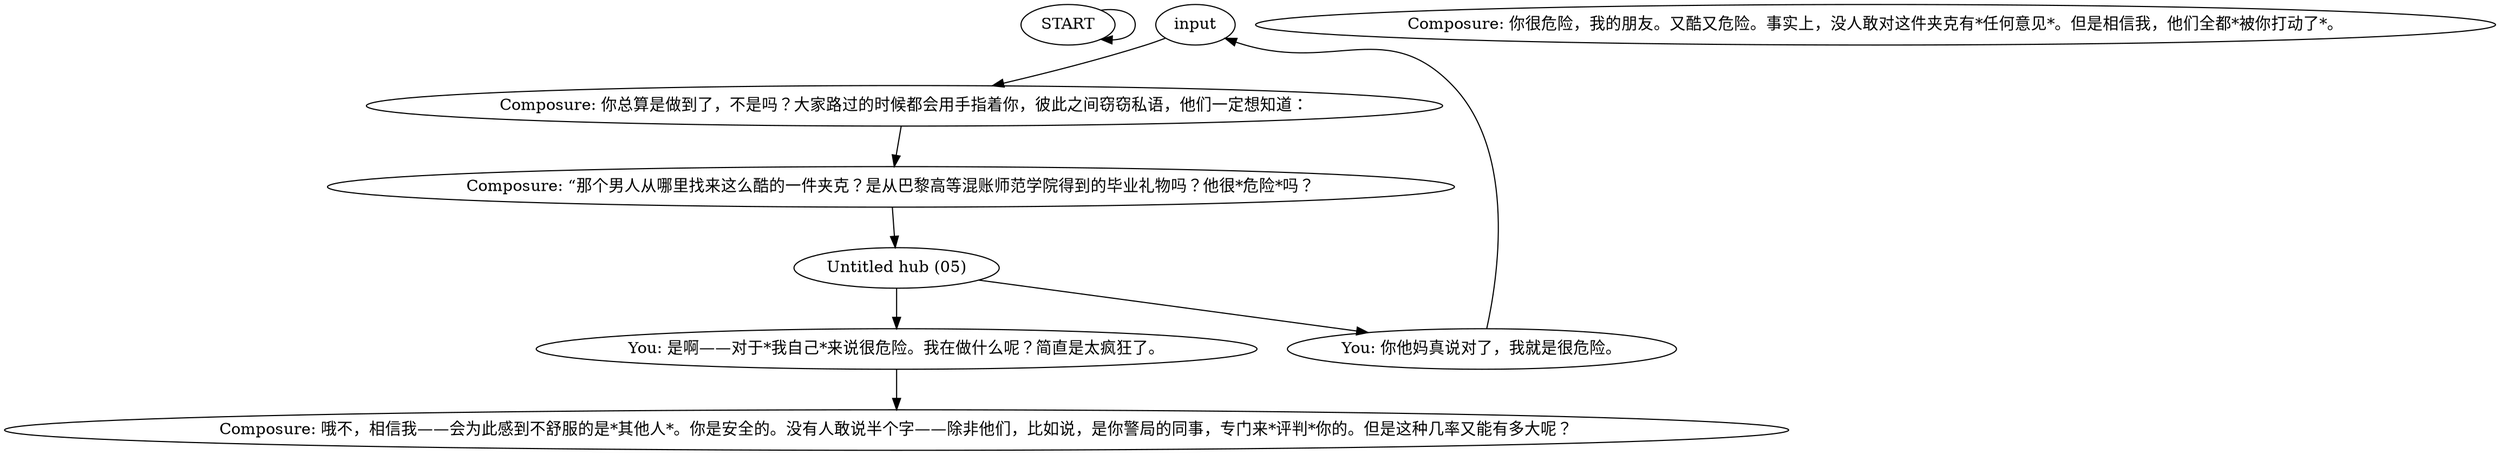 # Flow – PLAZA ORB / wearing skullboy jackets
# This what happens when you put either of their jackets on, ya cool cad!
# ==================================================
digraph G {
	  0 [label="START"];
	  1 [label="input"];
	  2 [label="Composure: 你很危险，我的朋友。又酷又危险。事实上，没人敢对这件夹克有*任何意见*。但是相信我，他们全都*被你打动了*。"];
	  3 [label="Composure: 哦不，相信我——会为此感到不舒服的是*其他人*。你是安全的。没有人敢说半个字——除非他们，比如说，是你警局的同事，专门来*评判*你的。但是这种几率又能有多大呢？"];
	  4 [label="Composure: 你总算是做到了，不是吗？大家路过的时候都会用手指着你，彼此之间窃窃私语，他们一定想知道："];
	  5 [label="Composure: “那个男人从哪里找来这么酷的一件夹克？是从巴黎高等混账师范学院得到的毕业礼物吗？他很*危险*吗？"];
	  6 [label="You: 你他妈真说对了，我就是很危险。"];
	  7 [label="You: 是啊——对于*我自己*来说很危险。我在做什么呢？简直是太疯狂了。"];
	  8 [label="Untitled hub (05)"];
	  0 -> 0
	  1 -> 4
	  4 -> 5
	  5 -> 8
	  6 -> 1
	  7 -> 3
	  8 -> 6
	  8 -> 7
}

